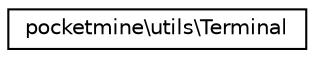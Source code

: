 digraph "Graphical Class Hierarchy"
{
 // INTERACTIVE_SVG=YES
 // LATEX_PDF_SIZE
  edge [fontname="Helvetica",fontsize="10",labelfontname="Helvetica",labelfontsize="10"];
  node [fontname="Helvetica",fontsize="10",shape=record];
  rankdir="LR";
  Node0 [label="pocketmine\\utils\\Terminal",height=0.2,width=0.4,color="black", fillcolor="white", style="filled",URL="$da/d57/classpocketmine_1_1utils_1_1_terminal.html",tooltip=" "];
}
